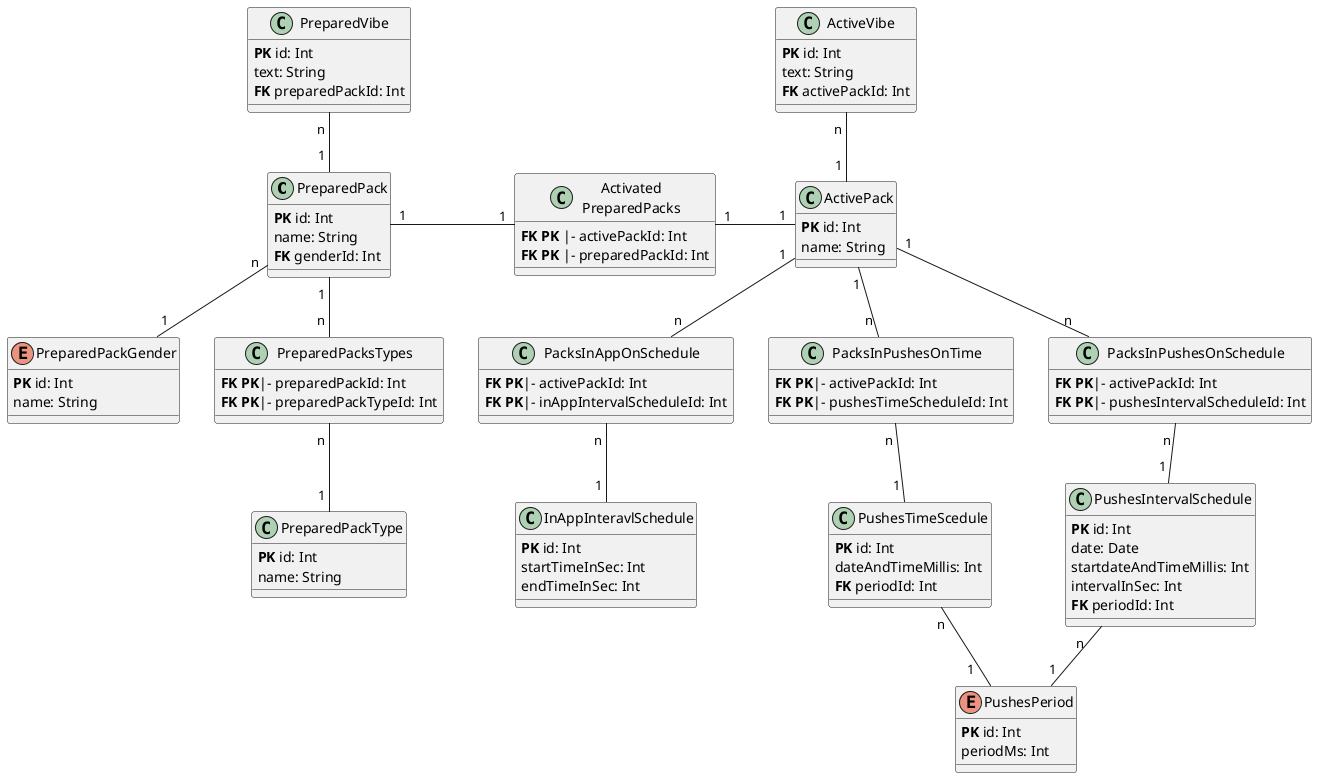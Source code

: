 @startuml Диаграмма данных приложения KindVibes

class PreparedPack {
    **PK** id: Int
    name: String
    **FK** genderId: Int
}

enum PreparedPackGender {
    **PK** id: Int
    name: String
}

class PreparedPackCrossType as "PreparedPacksTypes" {
    **FK** **PK**|- preparedPackId: Int
    **FK** **PK**|- preparedPackTypeId: Int
}

class PreparedPackType {
    **PK** id: Int
    name: String
}

class PreparedVibe {
    **PK** id: Int
    text: String
    **FK** preparedPackId: Int
}

class ActivePackCrossPreparedPack as "Activated\nPreparedPacks" {
    **FK** **PK** |- activePackId: Int
    **FK** **PK** |- preparedPackId: Int
}

class ActivePack {
    **PK** id: Int
    name: String
}

class ActiveVibe {
    **PK** id: Int
    text: String
    **FK** activePackId: Int
}

class PacksInAppSchedule as "PacksInAppOnSchedule" {
    **FK** **PK**|- activePackId: Int
    **FK** **PK**|- inAppIntervalScheduleId: Int    
}

class InAppInteravlSchedule {
    **PK** id: Int
    startTimeInSec: Int 
    endTimeInSec: Int
}

class PacksInPushesOnTime as "PacksInPushesOnTime" {
    **FK** **PK**|- activePackId: Int
    **FK** **PK**|- pushesTimeScheduleId: Int    
}

class PushesTimeScedule {
    **PK** id: Int
    dateAndTimeMillis: Int
    **FK** periodId: Int
}

class PacksInPushesOnSchedule as "PacksInPushesOnSchedule" {
    **FK** **PK**|- activePackId: Int
    **FK** **PK**|- pushesIntervalScheduleId: Int    
}

class PushesIntervalSchedule {
    **PK** id: Int
    date: Date
    startdateAndTimeMillis: Int
    intervalInSec: Int
    **FK** periodId: Int
}

enum PushesPeriod {
    **PK** id: Int
    periodMs: Int
}

PreparedPack "n" -- "1" PreparedPackGender
PreparedPack "1 " -- "n " PreparedPackCrossType
PreparedPackCrossType "n " -- "1 " PreparedPackType
PreparedVibe "n " -- "1 "PreparedPack

ActiveVibe "n " -- "1 " ActivePack

PreparedPack "1" -right- "1" ActivePackCrossPreparedPack
ActivePackCrossPreparedPack "1" -right-- "1" ActivePack

ActivePack "1" -- "n" PacksInAppSchedule
PacksInAppSchedule "n " -- "1 " InAppInteravlSchedule

ActivePack "1" -- "n " PacksInPushesOnTime
PacksInPushesOnTime "n " -- "1 " PushesTimeScedule

ActivePack "1" -- "n" PacksInPushesOnSchedule
PacksInPushesOnSchedule "n " -- "1 " PushesIntervalSchedule 

PushesTimeScedule "n" -- "1   " PushesPeriod
PushesIntervalSchedule "n   " -- "1" PushesPeriod

@enduml
